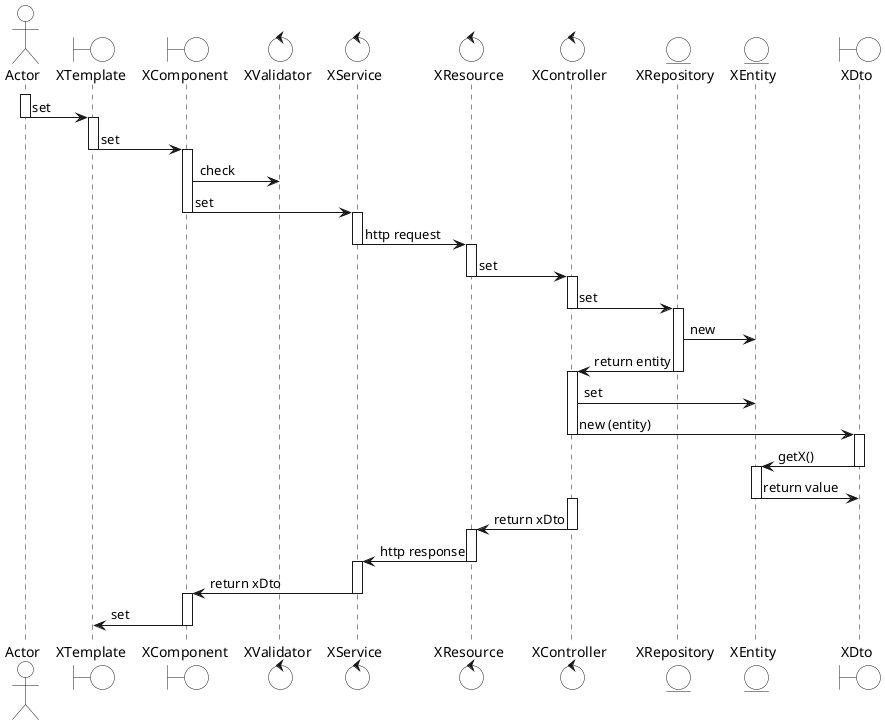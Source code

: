 @startuml secuencia
skinparam EntityBackgroundColor white
skinparam BoundaryBackgroundColor white
skinparam ControlBackgroundColor white
skinparam ActorBackgroundColor white

actor Actor
boundary XTemplate
boundary XComponent
control XValidator
control XService
control XResource
control XController
entity XRepository
entity XEntity
boundary XDto

activate Actor
Actor -> XTemplate: set
deactivate Actor
activate XTemplate

XTemplate -> XComponent: set
deactivate XTemplate
activate XComponent

XComponent -> XValidator: check
XComponent -> XService: set
deactivate XComponent
activate XService

XService -> XResource: http request
deactivate XService
activate XResource

XResource -> XController: set
deactivate XResource
activate XController

XController -> XRepository: set
deactivate XController
activate XRepository

XRepository -> XEntity: new

XRepository -> XController: return entity
deactivate XRepository
activate XController

XController -> XEntity: set

XController -> XDto: new (entity)
deactivate XController
activate XDto

XDto -> XEntity: getX()
deactivate XDto
activate XEntity

XEntity -> XDto: return value
deactivate XEntity
activate XController

XController -> XResource: return xDto
deactivate XController
activate XResource

XResource -> XService: http response
deactivate XResource
activate XService

XService -> XComponent: return xDto
deactivate XService
activate XComponent

XComponent -> XTemplate: set
deactivate XComponent
@enduml